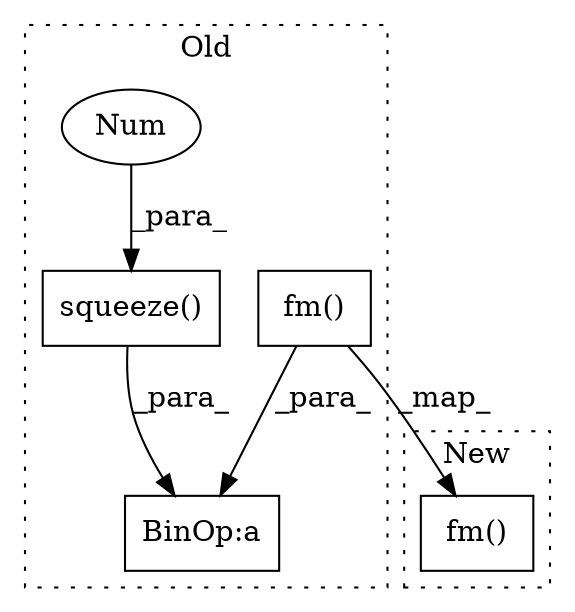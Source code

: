 digraph G {
subgraph cluster0 {
1 [label="fm()" a="75" s="3044,3059" l="8,1" shape="box"];
3 [label="BinOp:a" a="82" s="3020" l="43" shape="box"];
4 [label="squeeze()" a="75" s="3016,3040" l="23,1" shape="box"];
5 [label="Num" a="76" s="3039" l="1" shape="ellipse"];
label = "Old";
style="dotted";
}
subgraph cluster1 {
2 [label="fm()" a="75" s="3628,3643" l="8,1" shape="box"];
label = "New";
style="dotted";
}
1 -> 3 [label="_para_"];
1 -> 2 [label="_map_"];
4 -> 3 [label="_para_"];
5 -> 4 [label="_para_"];
}